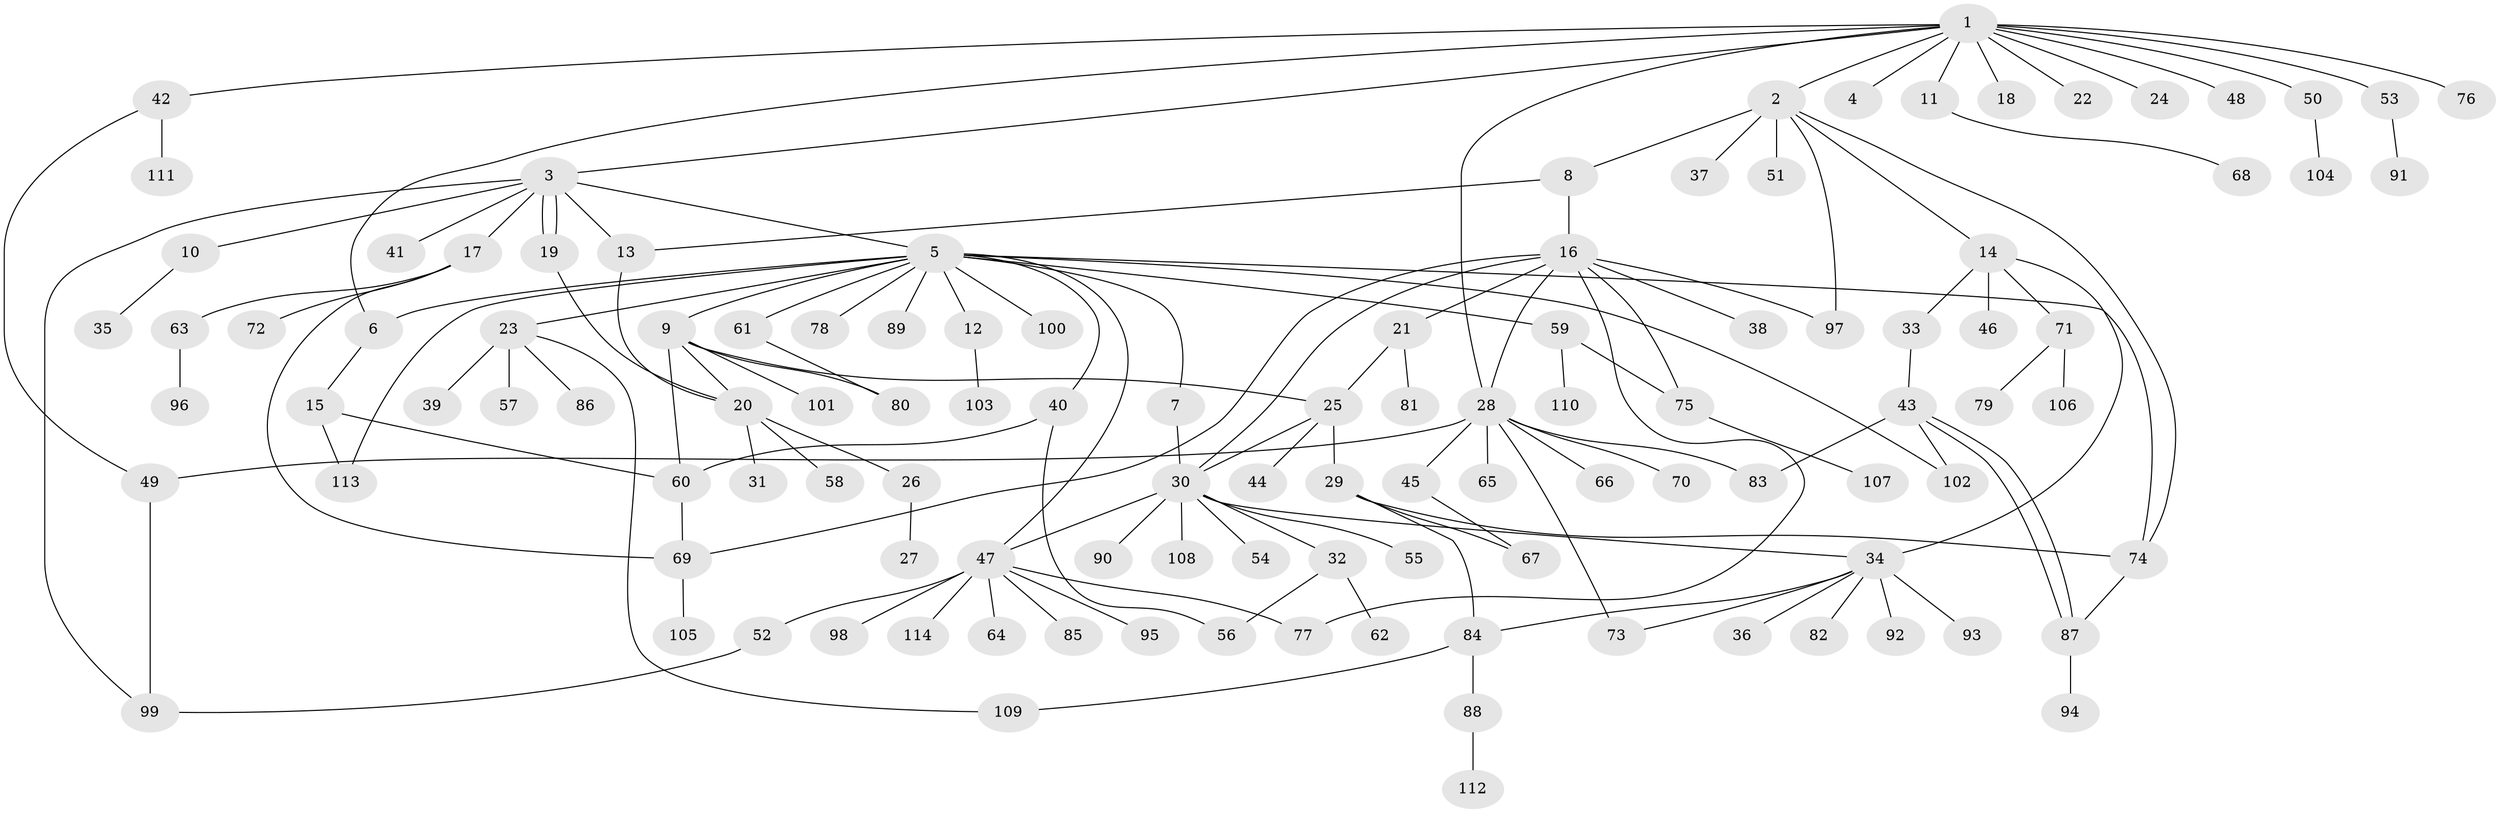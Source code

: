 // Generated by graph-tools (version 1.1) at 2025/46/03/09/25 04:46:57]
// undirected, 114 vertices, 147 edges
graph export_dot {
graph [start="1"]
  node [color=gray90,style=filled];
  1;
  2;
  3;
  4;
  5;
  6;
  7;
  8;
  9;
  10;
  11;
  12;
  13;
  14;
  15;
  16;
  17;
  18;
  19;
  20;
  21;
  22;
  23;
  24;
  25;
  26;
  27;
  28;
  29;
  30;
  31;
  32;
  33;
  34;
  35;
  36;
  37;
  38;
  39;
  40;
  41;
  42;
  43;
  44;
  45;
  46;
  47;
  48;
  49;
  50;
  51;
  52;
  53;
  54;
  55;
  56;
  57;
  58;
  59;
  60;
  61;
  62;
  63;
  64;
  65;
  66;
  67;
  68;
  69;
  70;
  71;
  72;
  73;
  74;
  75;
  76;
  77;
  78;
  79;
  80;
  81;
  82;
  83;
  84;
  85;
  86;
  87;
  88;
  89;
  90;
  91;
  92;
  93;
  94;
  95;
  96;
  97;
  98;
  99;
  100;
  101;
  102;
  103;
  104;
  105;
  106;
  107;
  108;
  109;
  110;
  111;
  112;
  113;
  114;
  1 -- 2;
  1 -- 3;
  1 -- 4;
  1 -- 6;
  1 -- 11;
  1 -- 18;
  1 -- 22;
  1 -- 24;
  1 -- 28;
  1 -- 42;
  1 -- 48;
  1 -- 50;
  1 -- 53;
  1 -- 76;
  2 -- 8;
  2 -- 14;
  2 -- 37;
  2 -- 51;
  2 -- 74;
  2 -- 97;
  3 -- 5;
  3 -- 10;
  3 -- 13;
  3 -- 17;
  3 -- 19;
  3 -- 19;
  3 -- 41;
  3 -- 99;
  5 -- 6;
  5 -- 7;
  5 -- 9;
  5 -- 12;
  5 -- 23;
  5 -- 40;
  5 -- 47;
  5 -- 59;
  5 -- 61;
  5 -- 74;
  5 -- 78;
  5 -- 89;
  5 -- 100;
  5 -- 102;
  5 -- 113;
  6 -- 15;
  7 -- 30;
  8 -- 13;
  8 -- 16;
  9 -- 20;
  9 -- 25;
  9 -- 60;
  9 -- 80;
  9 -- 101;
  10 -- 35;
  11 -- 68;
  12 -- 103;
  13 -- 20;
  14 -- 33;
  14 -- 34;
  14 -- 46;
  14 -- 71;
  15 -- 60;
  15 -- 113;
  16 -- 21;
  16 -- 28;
  16 -- 30;
  16 -- 38;
  16 -- 69;
  16 -- 75;
  16 -- 77;
  16 -- 97;
  17 -- 63;
  17 -- 69;
  17 -- 72;
  19 -- 20;
  20 -- 26;
  20 -- 31;
  20 -- 58;
  21 -- 25;
  21 -- 81;
  23 -- 39;
  23 -- 57;
  23 -- 86;
  23 -- 109;
  25 -- 29;
  25 -- 30;
  25 -- 44;
  26 -- 27;
  28 -- 45;
  28 -- 49;
  28 -- 65;
  28 -- 66;
  28 -- 70;
  28 -- 73;
  28 -- 83;
  29 -- 67;
  29 -- 74;
  29 -- 84;
  30 -- 32;
  30 -- 34;
  30 -- 47;
  30 -- 54;
  30 -- 55;
  30 -- 90;
  30 -- 108;
  32 -- 56;
  32 -- 62;
  33 -- 43;
  34 -- 36;
  34 -- 73;
  34 -- 82;
  34 -- 84;
  34 -- 92;
  34 -- 93;
  40 -- 56;
  40 -- 60;
  42 -- 49;
  42 -- 111;
  43 -- 83;
  43 -- 87;
  43 -- 87;
  43 -- 102;
  45 -- 67;
  47 -- 52;
  47 -- 64;
  47 -- 77;
  47 -- 85;
  47 -- 95;
  47 -- 98;
  47 -- 114;
  49 -- 99;
  50 -- 104;
  52 -- 99;
  53 -- 91;
  59 -- 75;
  59 -- 110;
  60 -- 69;
  61 -- 80;
  63 -- 96;
  69 -- 105;
  71 -- 79;
  71 -- 106;
  74 -- 87;
  75 -- 107;
  84 -- 88;
  84 -- 109;
  87 -- 94;
  88 -- 112;
}
